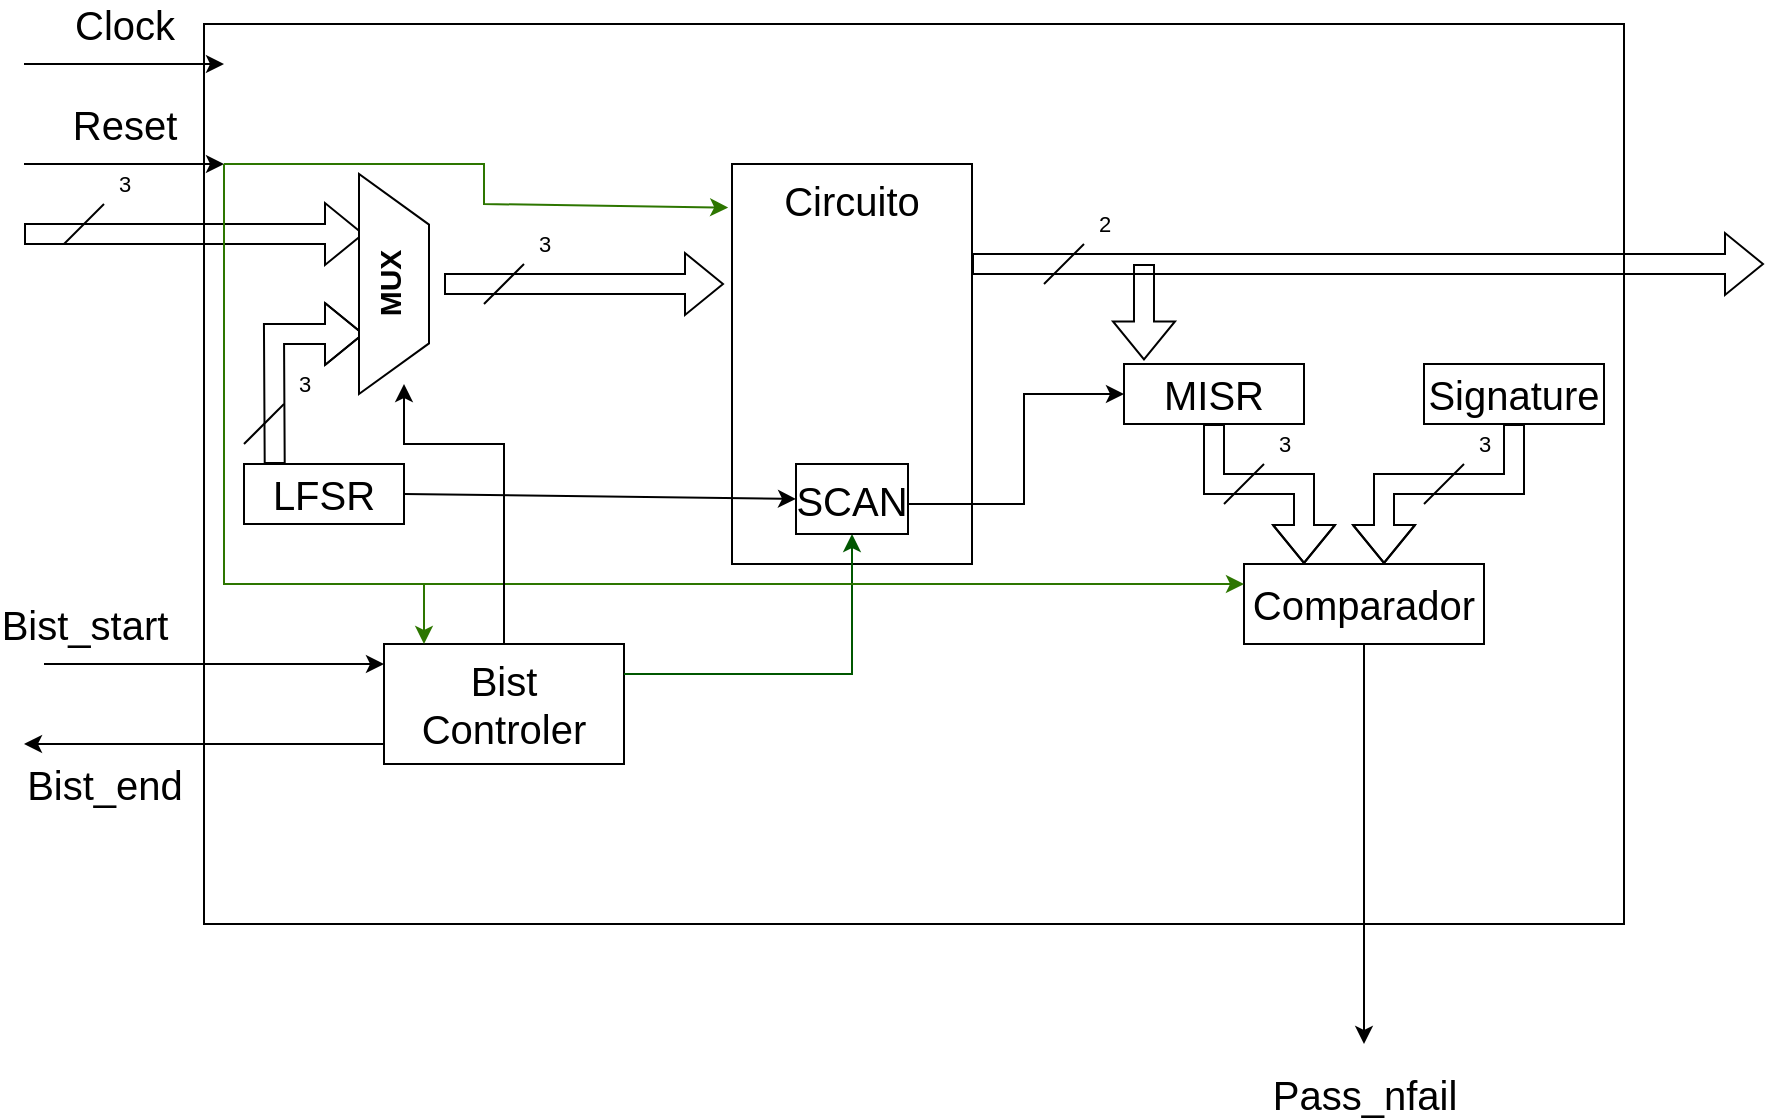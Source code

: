 <mxfile version="22.1.16" type="device">
  <diagram name="Página-1" id="MKnM5BWp4gKMyxSirhqz">
    <mxGraphModel dx="1941" dy="1878" grid="1" gridSize="10" guides="1" tooltips="1" connect="1" arrows="1" fold="1" page="1" pageScale="1" pageWidth="827" pageHeight="1169" math="0" shadow="0">
      <root>
        <mxCell id="0" />
        <mxCell id="1" parent="0" />
        <mxCell id="FezYm0x65S-vhj1emQjW-30" value="" style="rounded=0;whiteSpace=wrap;html=1;" parent="1" vertex="1">
          <mxGeometry x="90" y="10" width="710" height="450" as="geometry" />
        </mxCell>
        <mxCell id="FezYm0x65S-vhj1emQjW-2" value="&lt;font style=&quot;font-size: 20px;&quot;&gt;Clock&lt;/font&gt;" style="endArrow=classic;html=1;rounded=0;" parent="1" edge="1">
          <mxGeometry y="20" width="50" height="50" relative="1" as="geometry">
            <mxPoint y="30" as="sourcePoint" />
            <mxPoint x="100" y="30" as="targetPoint" />
            <mxPoint as="offset" />
          </mxGeometry>
        </mxCell>
        <mxCell id="FezYm0x65S-vhj1emQjW-3" value="&lt;font style=&quot;font-size: 20px;&quot;&gt;Reset&lt;/font&gt;" style="endArrow=classic;html=1;rounded=0;" parent="1" edge="1">
          <mxGeometry y="20" width="50" height="50" relative="1" as="geometry">
            <mxPoint y="80" as="sourcePoint" />
            <mxPoint x="100" y="80" as="targetPoint" />
            <mxPoint as="offset" />
          </mxGeometry>
        </mxCell>
        <mxCell id="FezYm0x65S-vhj1emQjW-4" value="&lt;span style=&quot;font-size: 20px;&quot;&gt;Bist_start&lt;/span&gt;" style="endArrow=classic;html=1;rounded=0;labelBackgroundColor=none;" parent="1" edge="1">
          <mxGeometry x="-0.765" y="20" width="50" height="50" relative="1" as="geometry">
            <mxPoint x="10" y="330" as="sourcePoint" />
            <mxPoint x="180" y="330" as="targetPoint" />
            <mxPoint as="offset" />
          </mxGeometry>
        </mxCell>
        <mxCell id="FezYm0x65S-vhj1emQjW-5" value="&lt;font style=&quot;font-size: 20px;&quot;&gt;Bist_end&lt;/font&gt;" style="endArrow=classic;html=1;rounded=0;labelBackgroundColor=none;align=center;" parent="1" edge="1">
          <mxGeometry x="0.556" y="20" width="50" height="50" relative="1" as="geometry">
            <mxPoint x="180" y="370" as="sourcePoint" />
            <mxPoint y="370" as="targetPoint" />
            <mxPoint as="offset" />
          </mxGeometry>
        </mxCell>
        <mxCell id="FezYm0x65S-vhj1emQjW-6" value="&lt;font style=&quot;font-size: 20px;&quot;&gt;Bist&lt;br&gt;Controler&lt;/font&gt;" style="rounded=0;whiteSpace=wrap;html=1;" parent="1" vertex="1">
          <mxGeometry x="180" y="320" width="120" height="60" as="geometry" />
        </mxCell>
        <mxCell id="FezYm0x65S-vhj1emQjW-13" value="Circuito" style="rounded=0;whiteSpace=wrap;html=1;fontSize=20;verticalAlign=top;" parent="1" vertex="1">
          <mxGeometry x="354" y="80" width="120" height="200" as="geometry" />
        </mxCell>
        <mxCell id="FezYm0x65S-vhj1emQjW-8" value="&lt;font style=&quot;font-size: 20px;&quot;&gt;LFSR&lt;/font&gt;" style="rounded=0;whiteSpace=wrap;html=1;" parent="1" vertex="1">
          <mxGeometry x="110" y="230" width="80" height="30" as="geometry" />
        </mxCell>
        <mxCell id="FezYm0x65S-vhj1emQjW-9" value="" style="shape=flexArrow;endArrow=classic;html=1;rounded=0;entryX=0;entryY=0.75;entryDx=0;entryDy=0;exitX=0.192;exitY=0;exitDx=0;exitDy=0;exitPerimeter=0;" parent="1" source="FezYm0x65S-vhj1emQjW-8" edge="1">
          <mxGeometry width="50" height="50" relative="1" as="geometry">
            <mxPoint x="125" y="220" as="sourcePoint" />
            <mxPoint x="170" y="165.0" as="targetPoint" />
            <Array as="points">
              <mxPoint x="125" y="165" />
            </Array>
          </mxGeometry>
        </mxCell>
        <mxCell id="FezYm0x65S-vhj1emQjW-10" value="" style="shape=flexArrow;endArrow=classic;html=1;rounded=0;entryX=0;entryY=0.25;entryDx=0;entryDy=0;" parent="1" edge="1">
          <mxGeometry width="50" height="50" relative="1" as="geometry">
            <mxPoint y="115" as="sourcePoint" />
            <mxPoint x="170" y="115" as="targetPoint" />
          </mxGeometry>
        </mxCell>
        <mxCell id="FezYm0x65S-vhj1emQjW-39" value="" style="edgeStyle=orthogonalEdgeStyle;rounded=0;orthogonalLoop=1;jettySize=auto;html=1;entryX=0.5;entryY=1;entryDx=0;entryDy=0;fillColor=#008a00;strokeColor=#005700;exitX=1;exitY=0.25;exitDx=0;exitDy=0;" parent="1" source="FezYm0x65S-vhj1emQjW-6" target="FezYm0x65S-vhj1emQjW-14" edge="1">
          <mxGeometry x="-0.699" y="20" relative="1" as="geometry">
            <mxPoint as="offset" />
          </mxGeometry>
        </mxCell>
        <mxCell id="FezYm0x65S-vhj1emQjW-11" value="" style="shape=flexArrow;endArrow=classic;html=1;rounded=0;exitX=1;exitY=0.5;exitDx=0;exitDy=0;" parent="1" edge="1">
          <mxGeometry width="50" height="50" relative="1" as="geometry">
            <mxPoint x="210" y="140.0" as="sourcePoint" />
            <mxPoint x="350" y="140" as="targetPoint" />
          </mxGeometry>
        </mxCell>
        <mxCell id="FezYm0x65S-vhj1emQjW-14" value="&lt;font style=&quot;font-size: 20px;&quot;&gt;SCAN&lt;/font&gt;" style="rounded=0;whiteSpace=wrap;html=1;" parent="1" vertex="1">
          <mxGeometry x="386" y="230" width="56" height="35" as="geometry" />
        </mxCell>
        <mxCell id="FezYm0x65S-vhj1emQjW-15" value="" style="endArrow=classic;html=1;rounded=0;entryX=0;entryY=0.5;entryDx=0;entryDy=0;exitX=1;exitY=0.5;exitDx=0;exitDy=0;" parent="1" source="FezYm0x65S-vhj1emQjW-8" target="FezYm0x65S-vhj1emQjW-14" edge="1">
          <mxGeometry width="50" height="50" relative="1" as="geometry">
            <mxPoint x="190" y="240" as="sourcePoint" />
            <mxPoint x="240" y="190" as="targetPoint" />
          </mxGeometry>
        </mxCell>
        <mxCell id="FezYm0x65S-vhj1emQjW-16" value="" style="shape=flexArrow;endArrow=classic;html=1;rounded=0;exitX=1;exitY=0.25;exitDx=0;exitDy=0;" parent="1" source="FezYm0x65S-vhj1emQjW-13" edge="1">
          <mxGeometry width="50" height="50" relative="1" as="geometry">
            <mxPoint x="510" y="140" as="sourcePoint" />
            <mxPoint x="870" y="130" as="targetPoint" />
          </mxGeometry>
        </mxCell>
        <mxCell id="FezYm0x65S-vhj1emQjW-19" value="" style="endArrow=classic;html=1;rounded=0;entryX=0;entryY=0.5;entryDx=0;entryDy=0;" parent="1" target="FezYm0x65S-vhj1emQjW-18" edge="1">
          <mxGeometry width="50" height="50" relative="1" as="geometry">
            <mxPoint x="442" y="250" as="sourcePoint" />
            <mxPoint x="492" y="200" as="targetPoint" />
            <Array as="points">
              <mxPoint x="500" y="250" />
              <mxPoint x="500" y="195" />
            </Array>
          </mxGeometry>
        </mxCell>
        <mxCell id="FezYm0x65S-vhj1emQjW-18" value="&lt;font style=&quot;font-size: 20px;&quot;&gt;MISR&lt;/font&gt;" style="rounded=0;whiteSpace=wrap;html=1;" parent="1" vertex="1">
          <mxGeometry x="550" y="180" width="90" height="30" as="geometry" />
        </mxCell>
        <mxCell id="FezYm0x65S-vhj1emQjW-21" value="" style="shape=flexArrow;endArrow=classic;html=1;rounded=0;entryX=0.111;entryY=-0.059;entryDx=0;entryDy=0;entryPerimeter=0;" parent="1" target="FezYm0x65S-vhj1emQjW-18" edge="1">
          <mxGeometry width="50" height="50" relative="1" as="geometry">
            <mxPoint x="560" y="130" as="sourcePoint" />
            <mxPoint x="610" y="90" as="targetPoint" />
          </mxGeometry>
        </mxCell>
        <mxCell id="FezYm0x65S-vhj1emQjW-22" value="&lt;font style=&quot;font-size: 20px;&quot;&gt;Signature&lt;/font&gt;" style="rounded=0;whiteSpace=wrap;html=1;" parent="1" vertex="1">
          <mxGeometry x="700" y="180" width="90" height="30" as="geometry" />
        </mxCell>
        <mxCell id="FezYm0x65S-vhj1emQjW-25" value="" style="shape=flexArrow;endArrow=classic;html=1;rounded=0;exitX=0.5;exitY=1;exitDx=0;exitDy=0;" parent="1" source="FezYm0x65S-vhj1emQjW-18" edge="1">
          <mxGeometry width="50" height="50" relative="1" as="geometry">
            <mxPoint x="590" y="270" as="sourcePoint" />
            <mxPoint x="640" y="280" as="targetPoint" />
            <Array as="points">
              <mxPoint x="595" y="240" />
              <mxPoint x="640" y="240" />
            </Array>
          </mxGeometry>
        </mxCell>
        <mxCell id="FezYm0x65S-vhj1emQjW-26" value="" style="shape=flexArrow;endArrow=classic;html=1;rounded=0;exitX=0.5;exitY=1;exitDx=0;exitDy=0;" parent="1" source="FezYm0x65S-vhj1emQjW-22" edge="1">
          <mxGeometry width="50" height="50" relative="1" as="geometry">
            <mxPoint x="745" y="210" as="sourcePoint" />
            <mxPoint x="680" y="280" as="targetPoint" />
            <Array as="points">
              <mxPoint x="745" y="240" />
              <mxPoint x="680" y="240" />
            </Array>
          </mxGeometry>
        </mxCell>
        <mxCell id="FezYm0x65S-vhj1emQjW-27" value="&lt;font style=&quot;font-size: 20px;&quot;&gt;Comparador&lt;/font&gt;" style="rounded=0;whiteSpace=wrap;html=1;" parent="1" vertex="1">
          <mxGeometry x="610" y="280" width="120" height="40" as="geometry" />
        </mxCell>
        <mxCell id="FezYm0x65S-vhj1emQjW-28" value="&lt;font style=&quot;font-size: 20px;&quot;&gt;Pass_nfail&lt;/font&gt;" style="endArrow=classic;html=1;rounded=0;exitX=0.5;exitY=1;exitDx=0;exitDy=0;verticalAlign=bottom;" parent="1" source="FezYm0x65S-vhj1emQjW-27" edge="1">
          <mxGeometry x="1" y="40" width="50" height="50" relative="1" as="geometry">
            <mxPoint x="660" y="375" as="sourcePoint" />
            <mxPoint x="670" y="520" as="targetPoint" />
            <mxPoint x="-40" y="40" as="offset" />
          </mxGeometry>
        </mxCell>
        <mxCell id="FezYm0x65S-vhj1emQjW-32" value="" style="endArrow=classic;html=1;rounded=0;entryX=-0.016;entryY=0.109;entryDx=0;entryDy=0;entryPerimeter=0;fillColor=#60a917;strokeColor=#2D7600;" parent="1" target="FezYm0x65S-vhj1emQjW-13" edge="1">
          <mxGeometry width="50" height="50" relative="1" as="geometry">
            <mxPoint x="100" y="80" as="sourcePoint" />
            <mxPoint x="150" y="40" as="targetPoint" />
            <Array as="points">
              <mxPoint x="230" y="80" />
              <mxPoint x="230" y="100" />
            </Array>
          </mxGeometry>
        </mxCell>
        <mxCell id="FezYm0x65S-vhj1emQjW-33" value="" style="endArrow=classic;html=1;rounded=0;entryX=0.25;entryY=0;entryDx=0;entryDy=0;fillColor=#60a917;strokeColor=#2D7600;" parent="1" edge="1">
          <mxGeometry width="50" height="50" relative="1" as="geometry">
            <mxPoint x="100" y="80" as="sourcePoint" />
            <mxPoint x="200" y="320" as="targetPoint" />
            <Array as="points">
              <mxPoint x="100" y="290" />
              <mxPoint x="140" y="290" />
              <mxPoint x="200" y="290" />
            </Array>
          </mxGeometry>
        </mxCell>
        <mxCell id="FezYm0x65S-vhj1emQjW-38" value="" style="endArrow=classic;html=1;rounded=0;fillColor=#60a917;strokeColor=#2D7600;" parent="1" edge="1">
          <mxGeometry width="50" height="50" relative="1" as="geometry">
            <mxPoint x="200" y="300" as="sourcePoint" />
            <mxPoint x="610" y="290" as="targetPoint" />
            <Array as="points">
              <mxPoint x="200" y="290" />
            </Array>
          </mxGeometry>
        </mxCell>
        <mxCell id="FezYm0x65S-vhj1emQjW-43" value="3" style="endArrow=none;html=1;rounded=0;" parent="1" edge="1">
          <mxGeometry x="1" y="14" width="50" height="50" relative="1" as="geometry">
            <mxPoint x="600" y="250" as="sourcePoint" />
            <mxPoint x="620" y="230" as="targetPoint" />
            <mxPoint x="20" as="offset" />
          </mxGeometry>
        </mxCell>
        <mxCell id="FezYm0x65S-vhj1emQjW-44" value="3" style="endArrow=none;html=1;rounded=0;" parent="1" edge="1">
          <mxGeometry x="1" y="14" width="50" height="50" relative="1" as="geometry">
            <mxPoint x="700" y="250" as="sourcePoint" />
            <mxPoint x="720" y="230" as="targetPoint" />
            <mxPoint x="20" as="offset" />
          </mxGeometry>
        </mxCell>
        <mxCell id="FezYm0x65S-vhj1emQjW-46" value="2" style="endArrow=none;html=1;rounded=0;" parent="1" edge="1">
          <mxGeometry x="1" y="14" width="50" height="50" relative="1" as="geometry">
            <mxPoint x="510" y="140" as="sourcePoint" />
            <mxPoint x="530" y="120" as="targetPoint" />
            <mxPoint x="20" as="offset" />
          </mxGeometry>
        </mxCell>
        <mxCell id="FezYm0x65S-vhj1emQjW-49" value="3" style="endArrow=none;html=1;rounded=0;" parent="1" edge="1">
          <mxGeometry x="1" y="14" width="50" height="50" relative="1" as="geometry">
            <mxPoint x="20" y="120" as="sourcePoint" />
            <mxPoint x="40" y="100" as="targetPoint" />
            <mxPoint x="20" as="offset" />
          </mxGeometry>
        </mxCell>
        <mxCell id="FezYm0x65S-vhj1emQjW-50" value="3" style="endArrow=none;html=1;rounded=0;" parent="1" edge="1">
          <mxGeometry x="1" y="14" width="50" height="50" relative="1" as="geometry">
            <mxPoint x="110" y="220" as="sourcePoint" />
            <mxPoint x="130" y="200" as="targetPoint" />
            <mxPoint x="20" as="offset" />
          </mxGeometry>
        </mxCell>
        <mxCell id="FezYm0x65S-vhj1emQjW-51" value="3" style="endArrow=none;html=1;rounded=0;" parent="1" edge="1">
          <mxGeometry x="1" y="14" width="50" height="50" relative="1" as="geometry">
            <mxPoint x="230" y="150" as="sourcePoint" />
            <mxPoint x="250" y="130" as="targetPoint" />
            <mxPoint x="20" as="offset" />
          </mxGeometry>
        </mxCell>
        <mxCell id="FezYm0x65S-vhj1emQjW-53" value="" style="endArrow=classic;html=1;rounded=0;entryX=0.5;entryY=1;entryDx=0;entryDy=0;" parent="1" edge="1">
          <mxGeometry width="50" height="50" relative="1" as="geometry">
            <mxPoint x="240" y="320" as="sourcePoint" />
            <mxPoint x="190" y="190.0" as="targetPoint" />
            <Array as="points">
              <mxPoint x="240" y="220" />
              <mxPoint x="190" y="220" />
            </Array>
          </mxGeometry>
        </mxCell>
        <mxCell id="L-2yxT2hrkLG8N9hvxAQ-1" value="&lt;b&gt;&lt;font style=&quot;font-size: 15px;&quot;&gt;MUX&lt;/font&gt;&lt;/b&gt;" style="verticalLabelPosition=middle;verticalAlign=top;shape=trapezoid;perimeter=trapezoidPerimeter;size=0.23;arcSize=10;flipV=1;labelPosition=center;align=center;rotation=-90;spacingBottom=0;html=1;whiteSpace=wrap;direction=east;horizontal=1;" vertex="1" parent="1">
          <mxGeometry x="130" y="122.5" width="110" height="35" as="geometry" />
        </mxCell>
      </root>
    </mxGraphModel>
  </diagram>
</mxfile>
